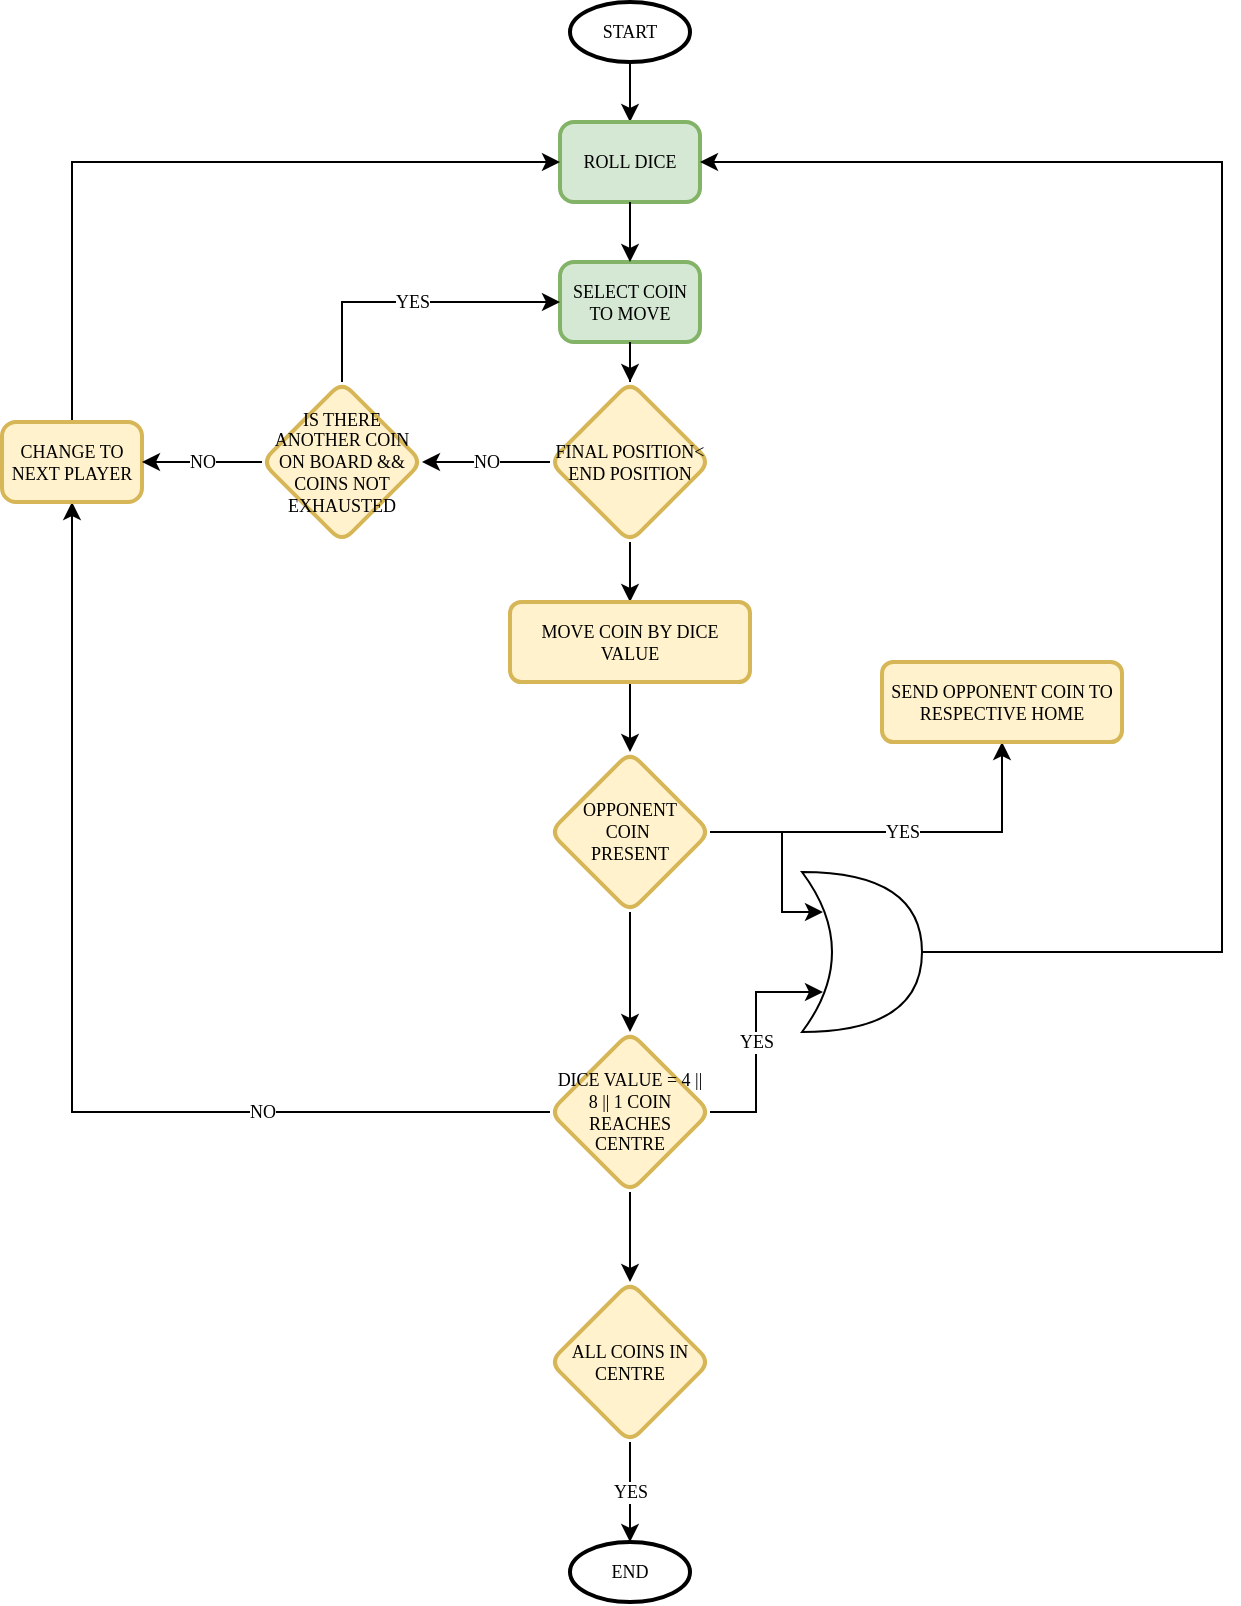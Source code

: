 <mxfile version="14.6.13" type="device"><diagram id="C5RBs43oDa-KdzZeNtuy" name="Page-1"><mxGraphModel dx="1422" dy="822" grid="1" gridSize="10" guides="1" tooltips="1" connect="1" arrows="1" fold="1" page="1" pageScale="1" pageWidth="827" pageHeight="1169" math="0" shadow="0"><root><mxCell id="WIyWlLk6GJQsqaUBKTNV-0"/><mxCell id="WIyWlLk6GJQsqaUBKTNV-1" parent="WIyWlLk6GJQsqaUBKTNV-0"/><mxCell id="v7IBuRP4jfwQRJibFm8w-3" value="" style="edgeStyle=orthogonalEdgeStyle;rounded=0;orthogonalLoop=1;jettySize=auto;html=1;fontSize=9;fontFamily=Verdana;" parent="WIyWlLk6GJQsqaUBKTNV-1" source="v7IBuRP4jfwQRJibFm8w-0" target="v7IBuRP4jfwQRJibFm8w-2" edge="1"><mxGeometry relative="1" as="geometry"/></mxCell><mxCell id="v7IBuRP4jfwQRJibFm8w-0" value="START" style="strokeWidth=2;html=1;shape=mxgraph.flowchart.start_1;whiteSpace=wrap;fontSize=9;fontFamily=Verdana;" parent="WIyWlLk6GJQsqaUBKTNV-1" vertex="1"><mxGeometry x="364" y="70" width="60" height="30" as="geometry"/></mxCell><mxCell id="v7IBuRP4jfwQRJibFm8w-1" value="END" style="strokeWidth=2;html=1;shape=mxgraph.flowchart.start_1;whiteSpace=wrap;fontSize=9;fontFamily=Verdana;" parent="WIyWlLk6GJQsqaUBKTNV-1" vertex="1"><mxGeometry x="364" y="840" width="60" height="30" as="geometry"/></mxCell><mxCell id="6S1ilpzGbHOXSXb2C_4W-1" style="edgeStyle=orthogonalEdgeStyle;rounded=0;orthogonalLoop=1;jettySize=auto;html=1;entryX=0.5;entryY=0;entryDx=0;entryDy=0;fontSize=9;fontFamily=Verdana;" parent="WIyWlLk6GJQsqaUBKTNV-1" source="6S1ilpzGbHOXSXb2C_4W-4" target="6S1ilpzGbHOXSXb2C_4W-0" edge="1"><mxGeometry relative="1" as="geometry"/></mxCell><mxCell id="v7IBuRP4jfwQRJibFm8w-2" value="ROLL DICE" style="rounded=1;whiteSpace=wrap;html=1;absoluteArcSize=1;arcSize=14;strokeWidth=2;fillColor=#d5e8d4;strokeColor=#82b366;fontSize=9;fontFamily=Verdana;" parent="WIyWlLk6GJQsqaUBKTNV-1" vertex="1"><mxGeometry x="359" y="130" width="70" height="40" as="geometry"/></mxCell><mxCell id="6S1ilpzGbHOXSXb2C_4W-52" value="YES" style="edgeStyle=orthogonalEdgeStyle;rounded=0;orthogonalLoop=1;jettySize=auto;html=1;entryX=0.175;entryY=0.75;entryDx=0;entryDy=0;entryPerimeter=0;fontSize=9;fontFamily=Verdana;" parent="WIyWlLk6GJQsqaUBKTNV-1" source="Oz2Su5A2mTlKZPIFgI4u-10" target="6S1ilpzGbHOXSXb2C_4W-56" edge="1"><mxGeometry relative="1" as="geometry"><mxPoint x="464" y="570" as="targetPoint"/></mxGeometry></mxCell><mxCell id="6S1ilpzGbHOXSXb2C_4W-55" value="" style="edgeStyle=orthogonalEdgeStyle;rounded=0;orthogonalLoop=1;jettySize=auto;html=1;fontSize=9;fontFamily=Verdana;" parent="WIyWlLk6GJQsqaUBKTNV-1" source="Oz2Su5A2mTlKZPIFgI4u-10" target="6S1ilpzGbHOXSXb2C_4W-19" edge="1"><mxGeometry relative="1" as="geometry"/></mxCell><mxCell id="I3L0KdiDkwaPNbjNHtSC-2" value="NO" style="edgeStyle=orthogonalEdgeStyle;rounded=0;orthogonalLoop=1;jettySize=auto;html=1;entryX=0.5;entryY=1;entryDx=0;entryDy=0;fontFamily=Verdana;fontSize=9;" parent="WIyWlLk6GJQsqaUBKTNV-1" source="Oz2Su5A2mTlKZPIFgI4u-10" target="Oz2Su5A2mTlKZPIFgI4u-15" edge="1"><mxGeometry x="-0.47" relative="1" as="geometry"><mxPoint as="offset"/></mxGeometry></mxCell><mxCell id="Oz2Su5A2mTlKZPIFgI4u-10" value="DICE VALUE = 4 || 8 || 1 COIN REACHES CENTRE" style="rhombus;whiteSpace=wrap;html=1;rounded=1;strokeWidth=2;arcSize=14;fillColor=#fff2cc;strokeColor=#d6b656;fontSize=9;fontFamily=Verdana;" parent="WIyWlLk6GJQsqaUBKTNV-1" vertex="1"><mxGeometry x="354" y="585" width="80" height="80" as="geometry"/></mxCell><mxCell id="I3L0KdiDkwaPNbjNHtSC-0" style="edgeStyle=orthogonalEdgeStyle;rounded=0;orthogonalLoop=1;jettySize=auto;html=1;entryX=0;entryY=0.5;entryDx=0;entryDy=0;fontFamily=Verdana;fontSize=9;" parent="WIyWlLk6GJQsqaUBKTNV-1" source="Oz2Su5A2mTlKZPIFgI4u-15" target="v7IBuRP4jfwQRJibFm8w-2" edge="1"><mxGeometry relative="1" as="geometry"><Array as="points"><mxPoint x="115" y="150"/></Array></mxGeometry></mxCell><mxCell id="Oz2Su5A2mTlKZPIFgI4u-15" value="CHANGE TO NEXT PLAYER" style="rounded=1;whiteSpace=wrap;html=1;absoluteArcSize=1;arcSize=14;strokeWidth=2;fillColor=#fff2cc;strokeColor=#d6b656;fontSize=9;fontFamily=Verdana;" parent="WIyWlLk6GJQsqaUBKTNV-1" vertex="1"><mxGeometry x="80" y="280" width="70" height="40" as="geometry"/></mxCell><mxCell id="6S1ilpzGbHOXSXb2C_4W-14" value="" style="edgeStyle=orthogonalEdgeStyle;rounded=0;orthogonalLoop=1;jettySize=auto;html=1;fontSize=9;fontFamily=Verdana;" parent="WIyWlLk6GJQsqaUBKTNV-1" source="6S1ilpzGbHOXSXb2C_4W-0" target="6S1ilpzGbHOXSXb2C_4W-13" edge="1"><mxGeometry relative="1" as="geometry"/></mxCell><mxCell id="6S1ilpzGbHOXSXb2C_4W-0" value="MOVE COIN BY DICE VALUE" style="whiteSpace=wrap;html=1;rounded=1;fontSize=9;strokeColor=#d6b656;strokeWidth=2;fillColor=#fff2cc;arcSize=14;fontFamily=Verdana;" parent="WIyWlLk6GJQsqaUBKTNV-1" vertex="1"><mxGeometry x="334" y="370" width="120" height="40" as="geometry"/></mxCell><mxCell id="6S1ilpzGbHOXSXb2C_4W-7" value="SELECT COIN TO MOVE" style="rounded=1;whiteSpace=wrap;html=1;absoluteArcSize=1;arcSize=14;strokeWidth=2;fillColor=#d5e8d4;strokeColor=#82b366;fontSize=9;fontFamily=Verdana;" parent="WIyWlLk6GJQsqaUBKTNV-1" vertex="1"><mxGeometry x="359" y="200" width="70" height="40" as="geometry"/></mxCell><mxCell id="6S1ilpzGbHOXSXb2C_4W-8" style="edgeStyle=orthogonalEdgeStyle;rounded=0;orthogonalLoop=1;jettySize=auto;html=1;entryX=0.5;entryY=0;entryDx=0;entryDy=0;fontSize=9;fontFamily=Verdana;" parent="WIyWlLk6GJQsqaUBKTNV-1" source="v7IBuRP4jfwQRJibFm8w-2" target="6S1ilpzGbHOXSXb2C_4W-7" edge="1"><mxGeometry relative="1" as="geometry"><mxPoint x="394" y="170" as="sourcePoint"/><mxPoint x="394" y="310" as="targetPoint"/></mxGeometry></mxCell><mxCell id="6S1ilpzGbHOXSXb2C_4W-31" value="NO" style="edgeStyle=orthogonalEdgeStyle;rounded=0;orthogonalLoop=1;jettySize=auto;html=1;entryX=1;entryY=0.5;entryDx=0;entryDy=0;fontSize=9;fontFamily=Verdana;" parent="WIyWlLk6GJQsqaUBKTNV-1" source="6S1ilpzGbHOXSXb2C_4W-4" target="6S1ilpzGbHOXSXb2C_4W-32" edge="1"><mxGeometry relative="1" as="geometry"><mxPoint x="290" y="300" as="targetPoint"/></mxGeometry></mxCell><mxCell id="6S1ilpzGbHOXSXb2C_4W-4" value="FINAL POSITION&amp;lt; END POSITION" style="rhombus;whiteSpace=wrap;html=1;rounded=1;strokeColor=#d6b656;strokeWidth=2;fillColor=#fff2cc;arcSize=14;fontSize=9;fontFamily=Verdana;" parent="WIyWlLk6GJQsqaUBKTNV-1" vertex="1"><mxGeometry x="354" y="260" width="80" height="80" as="geometry"/></mxCell><mxCell id="6S1ilpzGbHOXSXb2C_4W-9" style="edgeStyle=orthogonalEdgeStyle;rounded=0;orthogonalLoop=1;jettySize=auto;html=1;entryX=0.5;entryY=0;entryDx=0;entryDy=0;fontSize=9;fontFamily=Verdana;" parent="WIyWlLk6GJQsqaUBKTNV-1" source="6S1ilpzGbHOXSXb2C_4W-7" target="6S1ilpzGbHOXSXb2C_4W-4" edge="1"><mxGeometry relative="1" as="geometry"><mxPoint x="394" y="240" as="sourcePoint"/><mxPoint x="394" y="360" as="targetPoint"/></mxGeometry></mxCell><mxCell id="6S1ilpzGbHOXSXb2C_4W-16" value="YES" style="edgeStyle=orthogonalEdgeStyle;rounded=0;orthogonalLoop=1;jettySize=auto;html=1;fontSize=9;fontFamily=Verdana;" parent="WIyWlLk6GJQsqaUBKTNV-1" source="6S1ilpzGbHOXSXb2C_4W-13" target="6S1ilpzGbHOXSXb2C_4W-15" edge="1"><mxGeometry relative="1" as="geometry"/></mxCell><mxCell id="6S1ilpzGbHOXSXb2C_4W-57" style="edgeStyle=orthogonalEdgeStyle;rounded=0;orthogonalLoop=1;jettySize=auto;html=1;entryX=0.175;entryY=0.25;entryDx=0;entryDy=0;entryPerimeter=0;fontSize=9;fontFamily=Verdana;" parent="WIyWlLk6GJQsqaUBKTNV-1" source="6S1ilpzGbHOXSXb2C_4W-13" target="6S1ilpzGbHOXSXb2C_4W-56" edge="1"><mxGeometry relative="1" as="geometry"><Array as="points"><mxPoint x="470" y="485"/><mxPoint x="470" y="525"/></Array></mxGeometry></mxCell><mxCell id="I3L0KdiDkwaPNbjNHtSC-1" value="" style="edgeStyle=orthogonalEdgeStyle;rounded=0;orthogonalLoop=1;jettySize=auto;html=1;fontFamily=Verdana;fontSize=9;" parent="WIyWlLk6GJQsqaUBKTNV-1" source="6S1ilpzGbHOXSXb2C_4W-13" target="Oz2Su5A2mTlKZPIFgI4u-10" edge="1"><mxGeometry relative="1" as="geometry"/></mxCell><mxCell id="6S1ilpzGbHOXSXb2C_4W-13" value="OPPONENT&lt;br style=&quot;font-size: 9px;&quot;&gt;COIN&amp;nbsp;&lt;br style=&quot;font-size: 9px;&quot;&gt;PRESENT" style="rhombus;whiteSpace=wrap;html=1;rounded=1;fontSize=9;strokeColor=#d6b656;strokeWidth=2;fillColor=#fff2cc;arcSize=14;fontFamily=Verdana;" parent="WIyWlLk6GJQsqaUBKTNV-1" vertex="1"><mxGeometry x="354" y="445" width="80" height="80" as="geometry"/></mxCell><mxCell id="6S1ilpzGbHOXSXb2C_4W-21" value="YES" style="edgeStyle=orthogonalEdgeStyle;rounded=0;orthogonalLoop=1;jettySize=auto;html=1;entryX=0.5;entryY=0;entryDx=0;entryDy=0;entryPerimeter=0;fontSize=9;fontFamily=Verdana;" parent="WIyWlLk6GJQsqaUBKTNV-1" source="6S1ilpzGbHOXSXb2C_4W-19" target="v7IBuRP4jfwQRJibFm8w-1" edge="1"><mxGeometry relative="1" as="geometry"/></mxCell><mxCell id="6S1ilpzGbHOXSXb2C_4W-19" value="ALL COINS IN CENTRE" style="rhombus;whiteSpace=wrap;html=1;rounded=1;fontSize=9;strokeColor=#d6b656;strokeWidth=2;fillColor=#fff2cc;arcSize=14;fontFamily=Verdana;" parent="WIyWlLk6GJQsqaUBKTNV-1" vertex="1"><mxGeometry x="354" y="710" width="80" height="80" as="geometry"/></mxCell><mxCell id="6S1ilpzGbHOXSXb2C_4W-33" value="YES" style="edgeStyle=orthogonalEdgeStyle;rounded=0;orthogonalLoop=1;jettySize=auto;html=1;entryX=0;entryY=0.5;entryDx=0;entryDy=0;fontSize=9;fontFamily=Verdana;" parent="WIyWlLk6GJQsqaUBKTNV-1" source="6S1ilpzGbHOXSXb2C_4W-32" target="6S1ilpzGbHOXSXb2C_4W-7" edge="1"><mxGeometry relative="1" as="geometry"><Array as="points"><mxPoint x="250" y="220"/></Array></mxGeometry></mxCell><mxCell id="6S1ilpzGbHOXSXb2C_4W-46" value="NO" style="edgeStyle=orthogonalEdgeStyle;rounded=0;orthogonalLoop=1;jettySize=auto;html=1;entryX=1;entryY=0.5;entryDx=0;entryDy=0;fontSize=9;fontFamily=Verdana;" parent="WIyWlLk6GJQsqaUBKTNV-1" source="6S1ilpzGbHOXSXb2C_4W-32" target="Oz2Su5A2mTlKZPIFgI4u-15" edge="1"><mxGeometry relative="1" as="geometry"/></mxCell><mxCell id="6S1ilpzGbHOXSXb2C_4W-32" value="IS THERE ANOTHER COIN ON BOARD &amp;amp;&amp;amp; COINS NOT EXHAUSTED" style="rhombus;whiteSpace=wrap;html=1;rounded=1;strokeColor=#d6b656;strokeWidth=2;fillColor=#fff2cc;arcSize=14;fontSize=9;fontFamily=Verdana;" parent="WIyWlLk6GJQsqaUBKTNV-1" vertex="1"><mxGeometry x="210" y="260" width="80" height="80" as="geometry"/></mxCell><mxCell id="6S1ilpzGbHOXSXb2C_4W-15" value="SEND OPPONENT COIN TO RESPECTIVE HOME" style="whiteSpace=wrap;html=1;rounded=1;fontSize=9;strokeColor=#d6b656;strokeWidth=2;fillColor=#fff2cc;arcSize=14;fontFamily=Verdana;" parent="WIyWlLk6GJQsqaUBKTNV-1" vertex="1"><mxGeometry x="520" y="400" width="120" height="40" as="geometry"/></mxCell><mxCell id="6S1ilpzGbHOXSXb2C_4W-54" style="edgeStyle=orthogonalEdgeStyle;rounded=0;orthogonalLoop=1;jettySize=auto;html=1;entryX=1;entryY=0.5;entryDx=0;entryDy=0;exitX=1;exitY=0.5;exitDx=0;exitDy=0;exitPerimeter=0;fontSize=9;fontFamily=Verdana;" parent="WIyWlLk6GJQsqaUBKTNV-1" source="6S1ilpzGbHOXSXb2C_4W-56" target="v7IBuRP4jfwQRJibFm8w-2" edge="1"><mxGeometry relative="1" as="geometry"><mxPoint x="540" y="560" as="sourcePoint"/><Array as="points"><mxPoint x="690" y="545"/><mxPoint x="690" y="150"/></Array></mxGeometry></mxCell><mxCell id="6S1ilpzGbHOXSXb2C_4W-56" value="" style="shape=xor;whiteSpace=wrap;html=1;fontSize=9;fontFamily=Verdana;" parent="WIyWlLk6GJQsqaUBKTNV-1" vertex="1"><mxGeometry x="480" y="505" width="60" height="80" as="geometry"/></mxCell></root></mxGraphModel></diagram></mxfile>